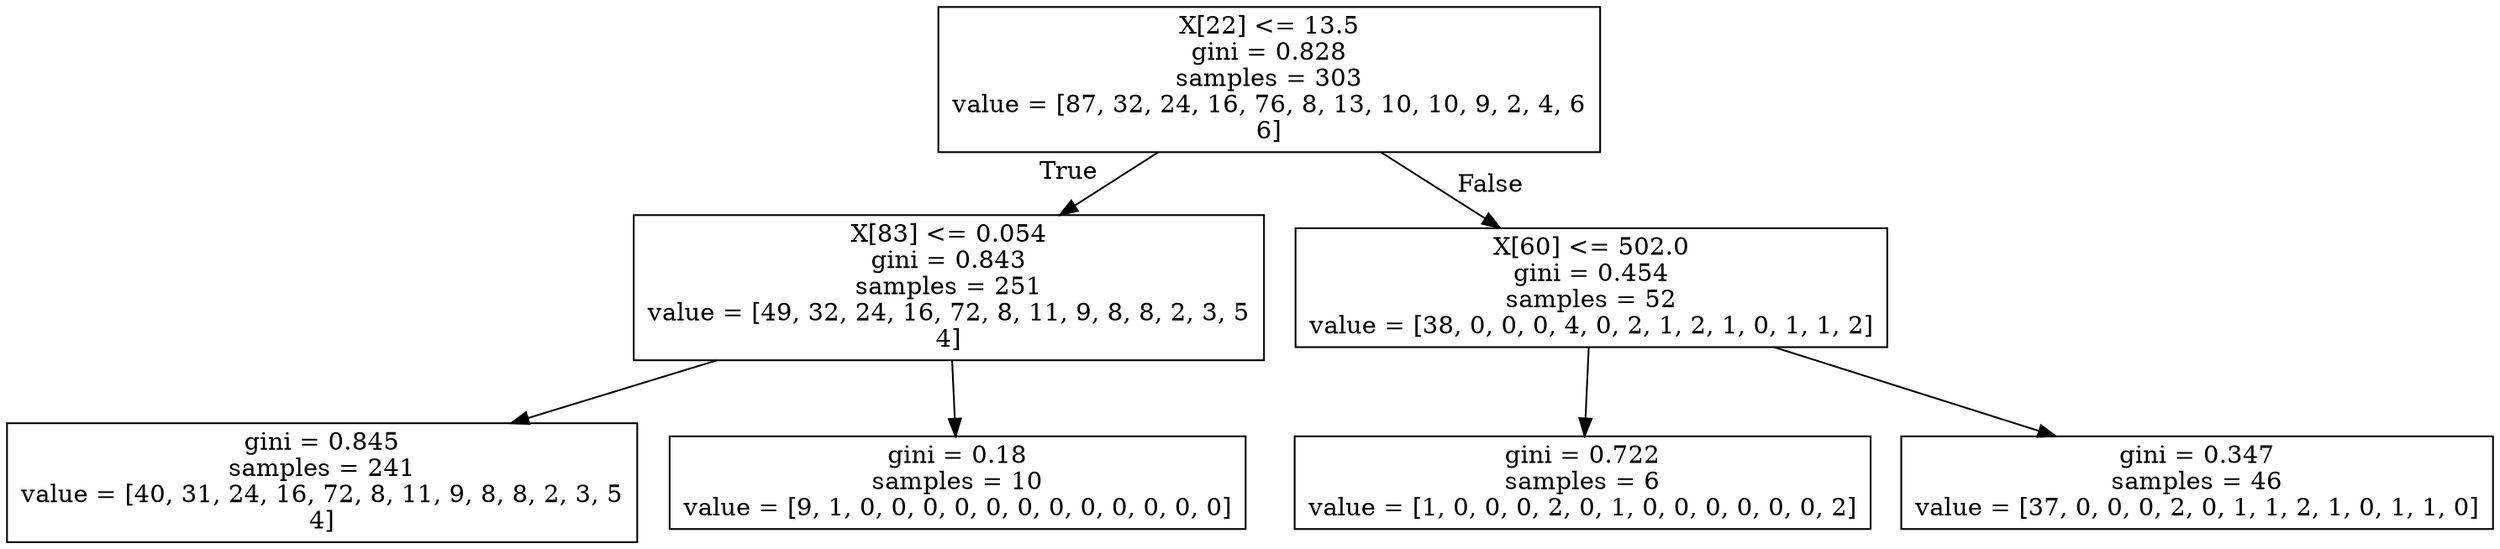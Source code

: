 digraph Tree {
node [shape=box] ;
0 [label="X[22] <= 13.5\ngini = 0.828\nsamples = 303\nvalue = [87, 32, 24, 16, 76, 8, 13, 10, 10, 9, 2, 4, 6\n6]"] ;
1 [label="X[83] <= 0.054\ngini = 0.843\nsamples = 251\nvalue = [49, 32, 24, 16, 72, 8, 11, 9, 8, 8, 2, 3, 5\n4]"] ;
0 -> 1 [labeldistance=2.5, labelangle=45, headlabel="True"] ;
2 [label="gini = 0.845\nsamples = 241\nvalue = [40, 31, 24, 16, 72, 8, 11, 9, 8, 8, 2, 3, 5\n4]"] ;
1 -> 2 ;
3 [label="gini = 0.18\nsamples = 10\nvalue = [9, 1, 0, 0, 0, 0, 0, 0, 0, 0, 0, 0, 0, 0]"] ;
1 -> 3 ;
4 [label="X[60] <= 502.0\ngini = 0.454\nsamples = 52\nvalue = [38, 0, 0, 0, 4, 0, 2, 1, 2, 1, 0, 1, 1, 2]"] ;
0 -> 4 [labeldistance=2.5, labelangle=-45, headlabel="False"] ;
5 [label="gini = 0.722\nsamples = 6\nvalue = [1, 0, 0, 0, 2, 0, 1, 0, 0, 0, 0, 0, 0, 2]"] ;
4 -> 5 ;
6 [label="gini = 0.347\nsamples = 46\nvalue = [37, 0, 0, 0, 2, 0, 1, 1, 2, 1, 0, 1, 1, 0]"] ;
4 -> 6 ;
}